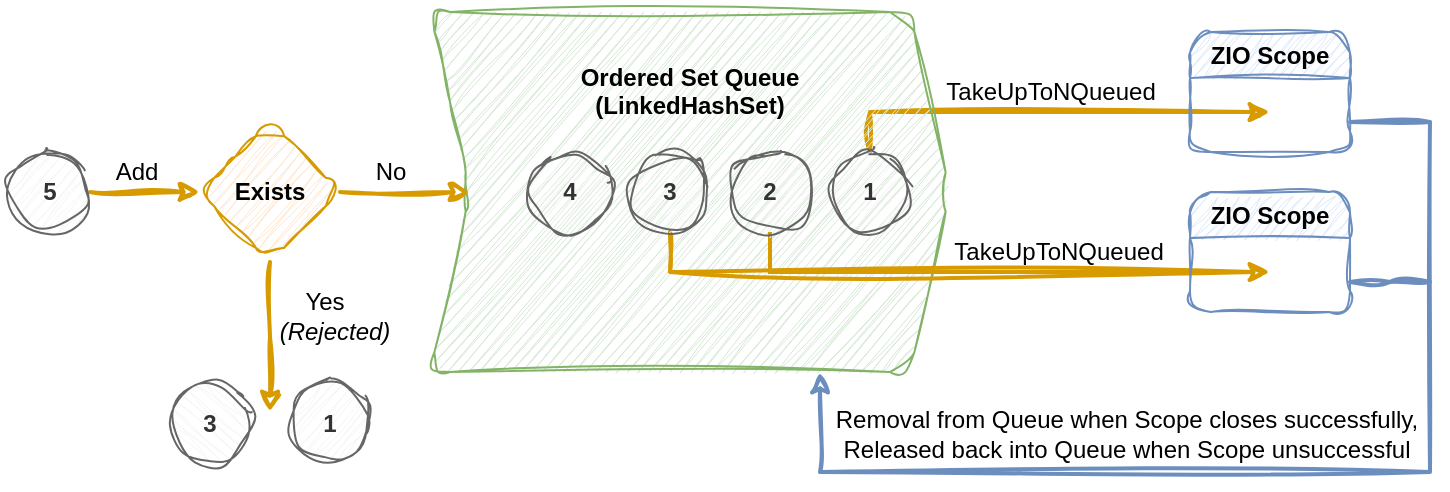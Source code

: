 <mxfile version="24.2.5" type="github">
  <diagram name="Page-1" id="VRmVRaxK5VWEo5to7TwO">
    <mxGraphModel dx="1105" dy="721" grid="1" gridSize="10" guides="1" tooltips="1" connect="1" arrows="1" fold="1" page="1" pageScale="1" pageWidth="850" pageHeight="1100" math="0" shadow="0">
      <root>
        <mxCell id="0" />
        <mxCell id="1" parent="0" />
        <mxCell id="Xf3rw-poUCyyRdlzcPR5-9" style="edgeStyle=orthogonalEdgeStyle;rounded=0;orthogonalLoop=1;jettySize=auto;html=1;fillColor=#ffe6cc;strokeColor=#d79b00;strokeWidth=2;sketch=1;curveFitting=1;jiggle=2;exitX=0.5;exitY=0;exitDx=0;exitDy=0;" parent="1" source="Xf3rw-poUCyyRdlzcPR5-22" edge="1">
          <mxGeometry relative="1" as="geometry">
            <mxPoint x="660" y="300" as="targetPoint" />
            <mxPoint x="460" y="192" as="sourcePoint" />
            <Array as="points">
              <mxPoint x="460" y="300" />
            </Array>
          </mxGeometry>
        </mxCell>
        <mxCell id="Xf3rw-poUCyyRdlzcPR5-11" value="TakeUpToNQueued" style="edgeLabel;html=1;align=center;verticalAlign=middle;resizable=0;points=[];labelBackgroundColor=none;fontSize=12;" parent="Xf3rw-poUCyyRdlzcPR5-9" vertex="1" connectable="0">
          <mxGeometry x="0.88" relative="1" as="geometry">
            <mxPoint x="-97" y="-10" as="offset" />
          </mxGeometry>
        </mxCell>
        <mxCell id="Xf3rw-poUCyyRdlzcPR5-1" value="Ordered Set Queue&lt;br&gt;&lt;div&gt;(LinkedHashSet)&lt;/div&gt;&lt;div&gt;&lt;br&gt;&lt;/div&gt;&lt;div&gt;&lt;br&gt;&lt;/div&gt;&lt;div&gt;&lt;br&gt;&lt;/div&gt;&lt;div&gt;&lt;br&gt;&lt;/div&gt;&lt;div&gt;&lt;br&gt;&lt;/div&gt;&lt;div&gt;&lt;br&gt;&lt;/div&gt;&lt;div&gt;&lt;br&gt;&lt;/div&gt;" style="shape=step;perimeter=stepPerimeter;whiteSpace=wrap;html=1;fixedSize=1;rounded=1;sketch=1;curveFitting=1;jiggle=2;fillColor=#d5e8d4;strokeColor=#82b366;shadow=0;textShadow=0;fontStyle=1" parent="1" vertex="1">
          <mxGeometry x="240" y="250" width="260" height="180" as="geometry" />
        </mxCell>
        <mxCell id="Xf3rw-poUCyyRdlzcPR5-10" style="edgeStyle=orthogonalEdgeStyle;rounded=0;orthogonalLoop=1;jettySize=auto;html=1;exitX=0.5;exitY=1;exitDx=0;exitDy=0;fillColor=#ffe6cc;strokeColor=#d79b00;shadow=0;textShadow=0;sketch=1;curveFitting=1;jiggle=2;strokeWidth=2;" parent="1" source="Xf3rw-poUCyyRdlzcPR5-20" edge="1">
          <mxGeometry relative="1" as="geometry">
            <mxPoint x="660" y="380" as="targetPoint" />
            <mxPoint x="470.001" y="569.997" as="sourcePoint" />
            <Array as="points">
              <mxPoint x="360" y="380" />
            </Array>
          </mxGeometry>
        </mxCell>
        <mxCell id="Xf3rw-poUCyyRdlzcPR5-12" value="TakeUpToNQueued" style="edgeLabel;html=1;align=center;verticalAlign=middle;resizable=0;points=[];fontSize=12;labelBackgroundColor=none;" parent="Xf3rw-poUCyyRdlzcPR5-10" vertex="1" connectable="0">
          <mxGeometry x="-0.239" y="1" relative="1" as="geometry">
            <mxPoint x="92" y="-9" as="offset" />
          </mxGeometry>
        </mxCell>
        <mxCell id="Xf3rw-poUCyyRdlzcPR5-2" value="Exists" style="rhombus;whiteSpace=wrap;html=1;fillColor=#ffe6cc;strokeColor=#d79b00;rounded=1;sketch=1;curveFitting=1;jiggle=2;shadow=0;textShadow=0;fontStyle=1" parent="1" vertex="1">
          <mxGeometry x="125" y="305" width="70" height="70" as="geometry" />
        </mxCell>
        <mxCell id="Xf3rw-poUCyyRdlzcPR5-3" style="edgeStyle=orthogonalEdgeStyle;rounded=0;orthogonalLoop=1;jettySize=auto;html=1;exitX=1;exitY=0.5;exitDx=0;exitDy=0;shadow=0;textShadow=0;sketch=1;curveFitting=1;jiggle=2;flowAnimation=0;fillColor=#ffe6cc;strokeColor=#d79b00;strokeWidth=2;entryX=0;entryY=0.5;entryDx=0;entryDy=0;" parent="1" source="Xf3rw-poUCyyRdlzcPR5-2" edge="1" target="Xf3rw-poUCyyRdlzcPR5-1">
          <mxGeometry relative="1" as="geometry">
            <mxPoint x="150" y="280" as="sourcePoint" />
            <mxPoint x="235" y="280" as="targetPoint" />
          </mxGeometry>
        </mxCell>
        <mxCell id="Xf3rw-poUCyyRdlzcPR5-4" value="No" style="edgeLabel;html=1;align=center;verticalAlign=middle;resizable=0;points=[];labelBackgroundColor=none;fontSize=12;spacingTop=0;labelBorderColor=none;" parent="Xf3rw-poUCyyRdlzcPR5-3" vertex="1" connectable="0">
          <mxGeometry x="0.32" y="-2" relative="1" as="geometry">
            <mxPoint x="-18" y="-12" as="offset" />
          </mxGeometry>
        </mxCell>
        <mxCell id="Xf3rw-poUCyyRdlzcPR5-5" style="edgeStyle=orthogonalEdgeStyle;rounded=0;orthogonalLoop=1;jettySize=auto;html=1;exitX=0.5;exitY=1;exitDx=0;exitDy=0;shadow=0;textShadow=0;sketch=1;curveFitting=1;jiggle=2;flowAnimation=0;fillColor=#ffe6cc;strokeColor=#d79b00;strokeWidth=2;" parent="1" source="Xf3rw-poUCyyRdlzcPR5-2" edge="1">
          <mxGeometry relative="1" as="geometry">
            <mxPoint x="230" y="350" as="sourcePoint" />
            <mxPoint x="160" y="450" as="targetPoint" />
          </mxGeometry>
        </mxCell>
        <mxCell id="Xf3rw-poUCyyRdlzcPR5-6" value="Yes&lt;br&gt;&lt;font style=&quot;font-size: 12px;&quot;&gt;&lt;i&gt;&amp;nbsp;&amp;nbsp; &lt;font style=&quot;font-size: 12px;&quot;&gt;(Rejected)&lt;/font&gt;&lt;/i&gt;&lt;/font&gt;" style="edgeLabel;html=1;align=center;verticalAlign=middle;resizable=0;points=[];labelBackgroundColor=none;fontSize=12;spacingTop=2;" parent="Xf3rw-poUCyyRdlzcPR5-5" vertex="1" connectable="0">
          <mxGeometry x="0.32" y="-2" relative="1" as="geometry">
            <mxPoint x="28" y="-24" as="offset" />
          </mxGeometry>
        </mxCell>
        <mxCell id="Xf3rw-poUCyyRdlzcPR5-13" style="edgeStyle=orthogonalEdgeStyle;rounded=0;orthogonalLoop=1;jettySize=auto;html=1;entryX=0.75;entryY=1;entryDx=0;entryDy=0;fillColor=#dae8fc;strokeColor=#6c8ebf;strokeWidth=2;sketch=1;curveFitting=1;jiggle=2;exitX=1;exitY=0.75;exitDx=0;exitDy=0;" parent="1" source="Xf3rw-poUCyyRdlzcPR5-8" target="Xf3rw-poUCyyRdlzcPR5-1" edge="1">
          <mxGeometry relative="1" as="geometry">
            <Array as="points">
              <mxPoint x="740" y="305" />
              <mxPoint x="740" y="480" />
              <mxPoint x="435" y="480" />
            </Array>
          </mxGeometry>
        </mxCell>
        <mxCell id="Xf3rw-poUCyyRdlzcPR5-14" value="Removal from Queue when Scope closes successfully,&lt;br style=&quot;font-size: 12px;&quot;&gt;Released back into Queue when Scope unsuccessful" style="edgeLabel;html=1;align=center;verticalAlign=middle;resizable=0;points=[];labelBackgroundColor=none;fontSize=12;" parent="Xf3rw-poUCyyRdlzcPR5-13" vertex="1" connectable="0">
          <mxGeometry x="-0.2" y="-2" relative="1" as="geometry">
            <mxPoint x="-139" y="-17" as="offset" />
          </mxGeometry>
        </mxCell>
        <mxCell id="Xf3rw-poUCyyRdlzcPR5-8" value="ZIO Scope" style="swimlane;whiteSpace=wrap;html=1;fillColor=#dae8fc;strokeColor=#6c8ebf;rounded=1;swimlaneLine=1;sketch=1;curveFitting=1;jiggle=2;" parent="1" vertex="1">
          <mxGeometry x="620" y="260" width="80" height="60" as="geometry" />
        </mxCell>
        <mxCell id="2KJ0meEtOLLsPRbnw39y-1" style="edgeStyle=orthogonalEdgeStyle;rounded=0;orthogonalLoop=1;jettySize=auto;html=1;exitX=1;exitY=0.5;exitDx=0;exitDy=0;entryX=0;entryY=0.5;entryDx=0;entryDy=0;fillColor=#ffe6cc;strokeColor=#d79b00;strokeWidth=2;sketch=1;curveFitting=1;jiggle=2;" edge="1" parent="1" source="Xf3rw-poUCyyRdlzcPR5-17" target="Xf3rw-poUCyyRdlzcPR5-2">
          <mxGeometry relative="1" as="geometry">
            <mxPoint x="115" y="340" as="targetPoint" />
          </mxGeometry>
        </mxCell>
        <mxCell id="2KJ0meEtOLLsPRbnw39y-5" value="Add" style="edgeLabel;html=1;align=center;verticalAlign=middle;resizable=0;points=[];fontSize=12;labelBackgroundColor=none;" vertex="1" connectable="0" parent="2KJ0meEtOLLsPRbnw39y-1">
          <mxGeometry y="-1" relative="1" as="geometry">
            <mxPoint x="-5" y="-11" as="offset" />
          </mxGeometry>
        </mxCell>
        <mxCell id="Xf3rw-poUCyyRdlzcPR5-17" value="&lt;b&gt;5&lt;/b&gt;" style="ellipse;whiteSpace=wrap;html=1;aspect=fixed;sketch=1;curveFitting=1;jiggle=2;fillColor=#f5f5f5;fontColor=#333333;strokeColor=#666666;" parent="1" vertex="1">
          <mxGeometry x="30" y="320" width="40" height="40" as="geometry" />
        </mxCell>
        <mxCell id="Xf3rw-poUCyyRdlzcPR5-19" value="&lt;b&gt;4&lt;/b&gt;" style="ellipse;whiteSpace=wrap;html=1;aspect=fixed;sketch=1;curveFitting=1;jiggle=2;fillColor=#f5f5f5;fontColor=#333333;strokeColor=#666666;" parent="1" vertex="1">
          <mxGeometry x="290" y="320" width="40" height="40" as="geometry" />
        </mxCell>
        <mxCell id="Xf3rw-poUCyyRdlzcPR5-20" value="&lt;b&gt;3&lt;/b&gt;" style="ellipse;whiteSpace=wrap;html=1;aspect=fixed;sketch=1;curveFitting=1;jiggle=2;fillColor=#f5f5f5;fontColor=#333333;strokeColor=#666666;" parent="1" vertex="1">
          <mxGeometry x="340" y="320" width="40" height="40" as="geometry" />
        </mxCell>
        <mxCell id="Xf3rw-poUCyyRdlzcPR5-26" style="edgeStyle=orthogonalEdgeStyle;rounded=0;orthogonalLoop=1;jettySize=auto;html=1;exitX=0.5;exitY=1;exitDx=0;exitDy=0;fillColor=#ffe6cc;strokeColor=#d79b00;strokeWidth=2;endArrow=none;endFill=0;" parent="1" source="Xf3rw-poUCyyRdlzcPR5-21" edge="1">
          <mxGeometry relative="1" as="geometry">
            <mxPoint x="650" y="380" as="targetPoint" />
            <Array as="points">
              <mxPoint x="410" y="380" />
            </Array>
          </mxGeometry>
        </mxCell>
        <mxCell id="Xf3rw-poUCyyRdlzcPR5-21" value="&lt;b&gt;2&lt;/b&gt;" style="ellipse;whiteSpace=wrap;html=1;aspect=fixed;sketch=1;curveFitting=1;jiggle=2;fillColor=#f5f5f5;fontColor=#333333;strokeColor=#666666;" parent="1" vertex="1">
          <mxGeometry x="390" y="320" width="40" height="40" as="geometry" />
        </mxCell>
        <mxCell id="Xf3rw-poUCyyRdlzcPR5-22" value="&lt;b&gt;1&lt;/b&gt;" style="ellipse;whiteSpace=wrap;html=1;aspect=fixed;sketch=1;curveFitting=1;jiggle=2;fillColor=#f5f5f5;fontColor=#333333;strokeColor=#666666;" parent="1" vertex="1">
          <mxGeometry x="440" y="320" width="40" height="40" as="geometry" />
        </mxCell>
        <mxCell id="2KJ0meEtOLLsPRbnw39y-2" style="edgeStyle=orthogonalEdgeStyle;rounded=0;orthogonalLoop=1;jettySize=auto;html=1;exitX=1;exitY=0.75;exitDx=0;exitDy=0;fillColor=#dae8fc;strokeColor=#6c8ebf;endArrow=none;endFill=0;strokeWidth=2;sketch=1;curveFitting=1;jiggle=2;" edge="1" parent="1" source="Xf3rw-poUCyyRdlzcPR5-27">
          <mxGeometry relative="1" as="geometry">
            <mxPoint x="740" y="385" as="targetPoint" />
          </mxGeometry>
        </mxCell>
        <mxCell id="Xf3rw-poUCyyRdlzcPR5-27" value="ZIO Scope" style="swimlane;whiteSpace=wrap;html=1;fillColor=#dae8fc;strokeColor=#6c8ebf;rounded=1;swimlaneLine=1;sketch=1;curveFitting=1;jiggle=2;" parent="1" vertex="1">
          <mxGeometry x="620" y="340" width="80" height="60" as="geometry" />
        </mxCell>
        <mxCell id="Xf3rw-poUCyyRdlzcPR5-29" value="&lt;b&gt;1&lt;/b&gt;" style="ellipse;whiteSpace=wrap;html=1;aspect=fixed;sketch=1;curveFitting=1;jiggle=2;fillColor=#f5f5f5;fontColor=#333333;strokeColor=#666666;" parent="1" vertex="1">
          <mxGeometry x="170" y="435.54" width="40" height="40" as="geometry" />
        </mxCell>
        <mxCell id="Xf3rw-poUCyyRdlzcPR5-30" value="&lt;b&gt;3&lt;/b&gt;" style="ellipse;whiteSpace=wrap;html=1;aspect=fixed;sketch=1;curveFitting=1;jiggle=2;fillColor=#f5f5f5;fontColor=#333333;strokeColor=#666666;direction=south;" parent="1" vertex="1">
          <mxGeometry x="110" y="435.54" width="40" height="40" as="geometry" />
        </mxCell>
        <mxCell id="2KJ0meEtOLLsPRbnw39y-4" value="" style="endArrow=none;html=1;rounded=0;strokeWidth=0;strokeColor=#feffff;" edge="1" parent="1">
          <mxGeometry width="50" height="50" relative="1" as="geometry">
            <mxPoint x="25" y="245" as="sourcePoint" />
            <mxPoint x="25" y="244" as="targetPoint" />
          </mxGeometry>
        </mxCell>
      </root>
    </mxGraphModel>
  </diagram>
</mxfile>
